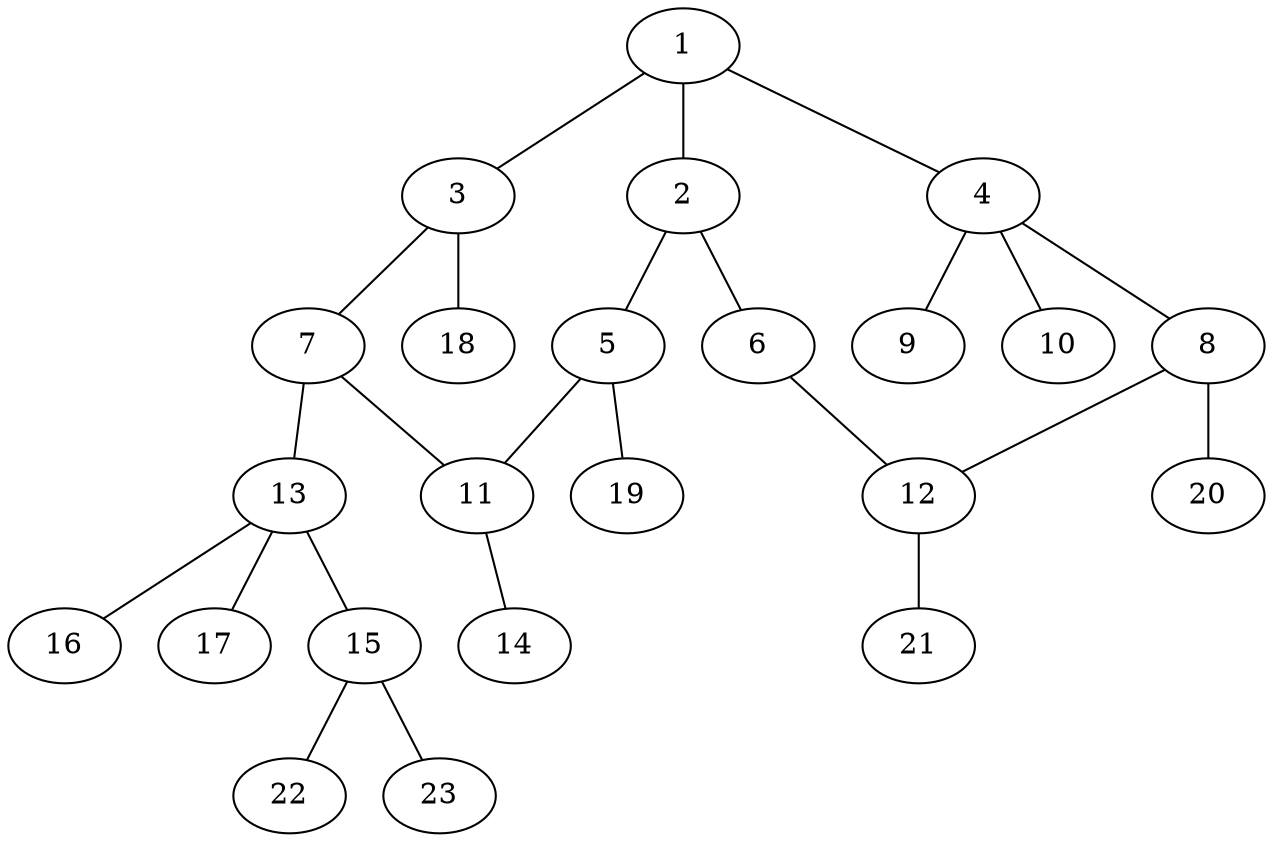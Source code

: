 graph molecule_4121 {
	1	 [chem=C];
	2	 [chem=C];
	1 -- 2	 [valence=2];
	3	 [chem=C];
	1 -- 3	 [valence=1];
	4	 [chem=S];
	1 -- 4	 [valence=1];
	5	 [chem=C];
	2 -- 5	 [valence=1];
	6	 [chem=N];
	2 -- 6	 [valence=1];
	7	 [chem=C];
	3 -- 7	 [valence=2];
	18	 [chem=H];
	3 -- 18	 [valence=1];
	8	 [chem=N];
	4 -- 8	 [valence=1];
	9	 [chem=O];
	4 -- 9	 [valence=2];
	10	 [chem=O];
	4 -- 10	 [valence=2];
	11	 [chem=C];
	5 -- 11	 [valence=2];
	19	 [chem=H];
	5 -- 19	 [valence=1];
	12	 [chem=C];
	6 -- 12	 [valence=2];
	7 -- 11	 [valence=1];
	13	 [chem=S];
	7 -- 13	 [valence=1];
	8 -- 12	 [valence=1];
	20	 [chem=H];
	8 -- 20	 [valence=1];
	14	 [chem=Cl];
	11 -- 14	 [valence=1];
	21	 [chem=H];
	12 -- 21	 [valence=1];
	15	 [chem=N];
	13 -- 15	 [valence=1];
	16	 [chem=O];
	13 -- 16	 [valence=2];
	17	 [chem=O];
	13 -- 17	 [valence=2];
	22	 [chem=H];
	15 -- 22	 [valence=1];
	23	 [chem=H];
	15 -- 23	 [valence=1];
}
